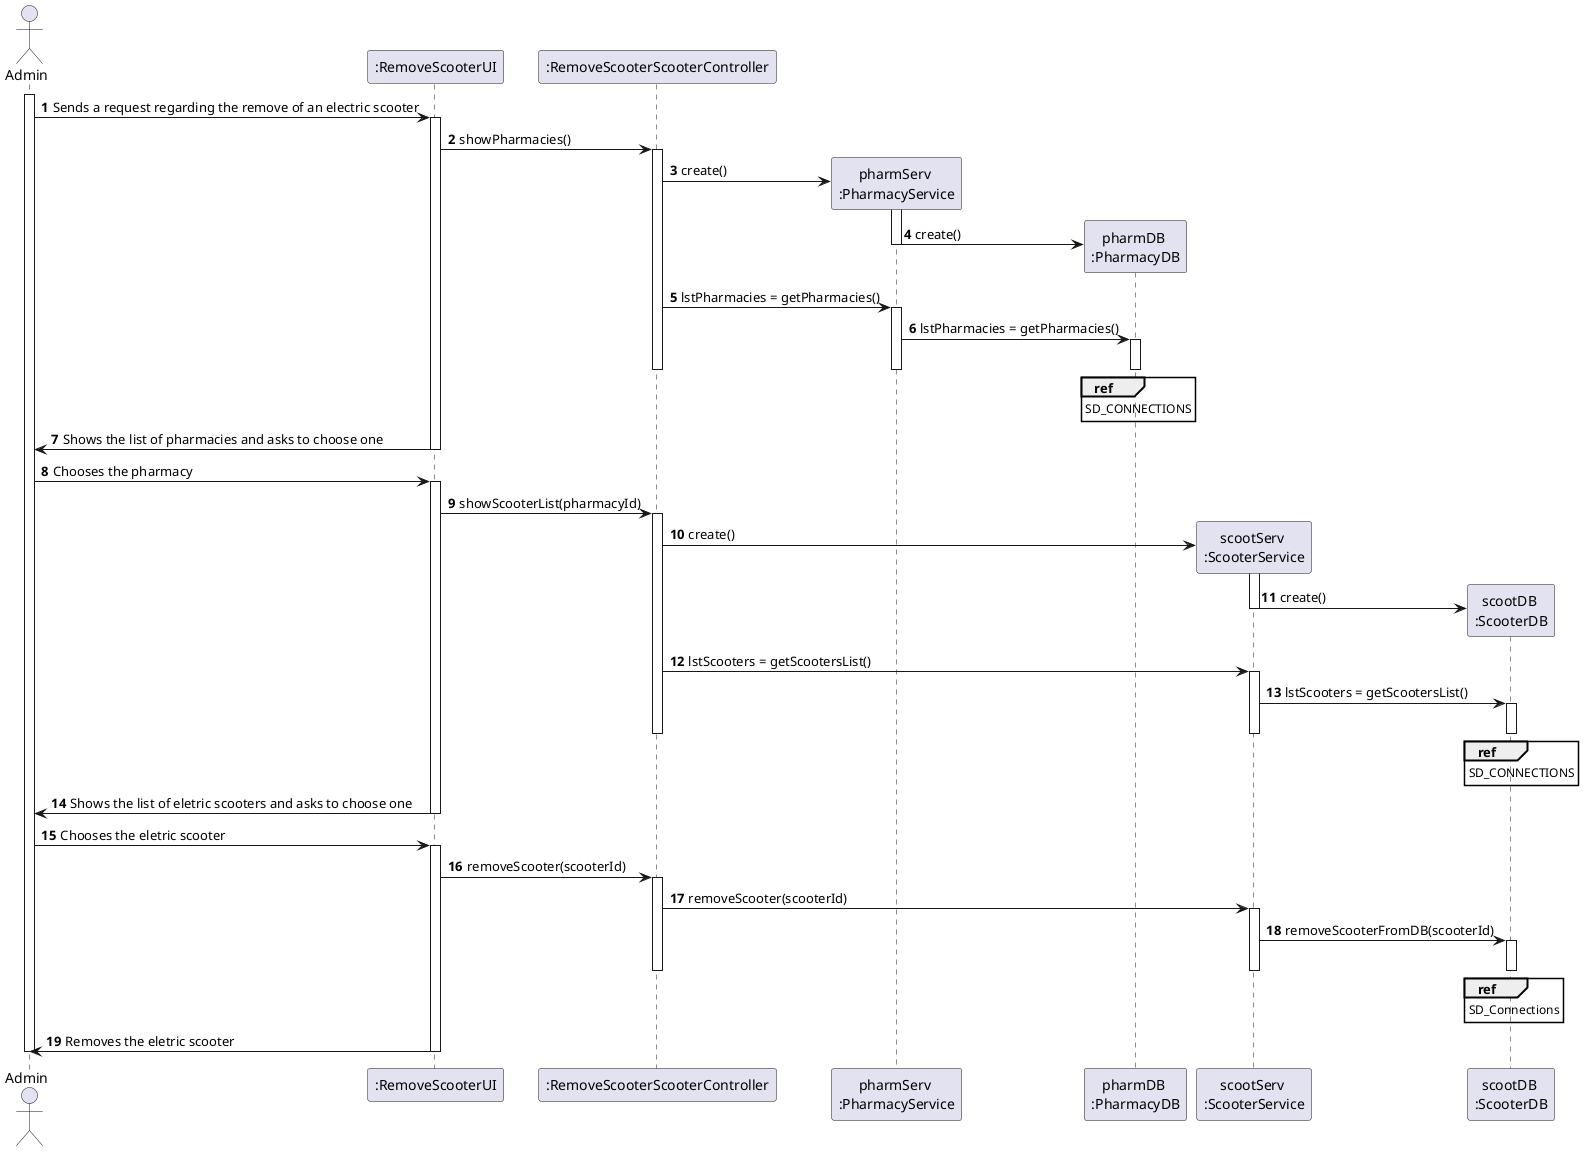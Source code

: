 @startuml
autonumber
actor "Admin" as ADMIN

participant ":RemoveScooterUI" as UI
participant ":RemoveScooterScooterController" as CTRL
participant "pharmServ \n:PharmacyService" as PHS
participant "pharmDB \n:PharmacyDB" as PHDB
participant "scootServ \n:ScooterService" as SS
participant "scootDB \n:ScooterDB" as SDB



activate ADMIN

ADMIN -> UI : Sends a request regarding the remove of an electric scooter
activate UI
UI -> CTRL : showPharmacies()
activate CTRL
CTRL -> PHS ** : create()
activate PHS
PHS -> PHDB ** : create()
deactivate PHS
CTRL -> PHS : lstPharmacies = getPharmacies()
activate PHS
PHS -> PHDB : lstPharmacies = getPharmacies()
activate PHDB
ref over PHDB
SD_CONNECTIONS
end ref
deactivate PHDB
deactivate PHS
deactivate CTRL
UI -> ADMIN : Shows the list of pharmacies and asks to choose one
deactivate UI

ADMIN -> UI : Chooses the pharmacy
activate UI
UI -> CTRL : showScooterList(pharmacyId)
activate CTRL
CTRL -> SS ** : create()
activate SS
SS -> SDB ** : create()
deactivate SS
CTRL -> SS : lstScooters = getScootersList()
activate SS
SS -> SDB : lstScooters = getScootersList()
activate SDB
ref over SDB
SD_CONNECTIONS
end ref
deactivate SDB
deactivate SS
deactivate CTRL
UI -> ADMIN : Shows the list of eletric scooters and asks to choose one
deactivate UI

ADMIN -> UI : Chooses the eletric scooter
activate UI
UI -> CTRL : removeScooter(scooterId)
activate CTRL
CTRL -> SS : removeScooter(scooterId)
activate SS
SS -> SDB : removeScooterFromDB(scooterId)
activate SDB
ref over SDB
SD_Connections
end ref
deactivate SDB
deactivate CTRL
deactivate SS
UI -> ADMIN : Removes the eletric scooter

deactivate UI

deactivate ADMIN

@enduml
